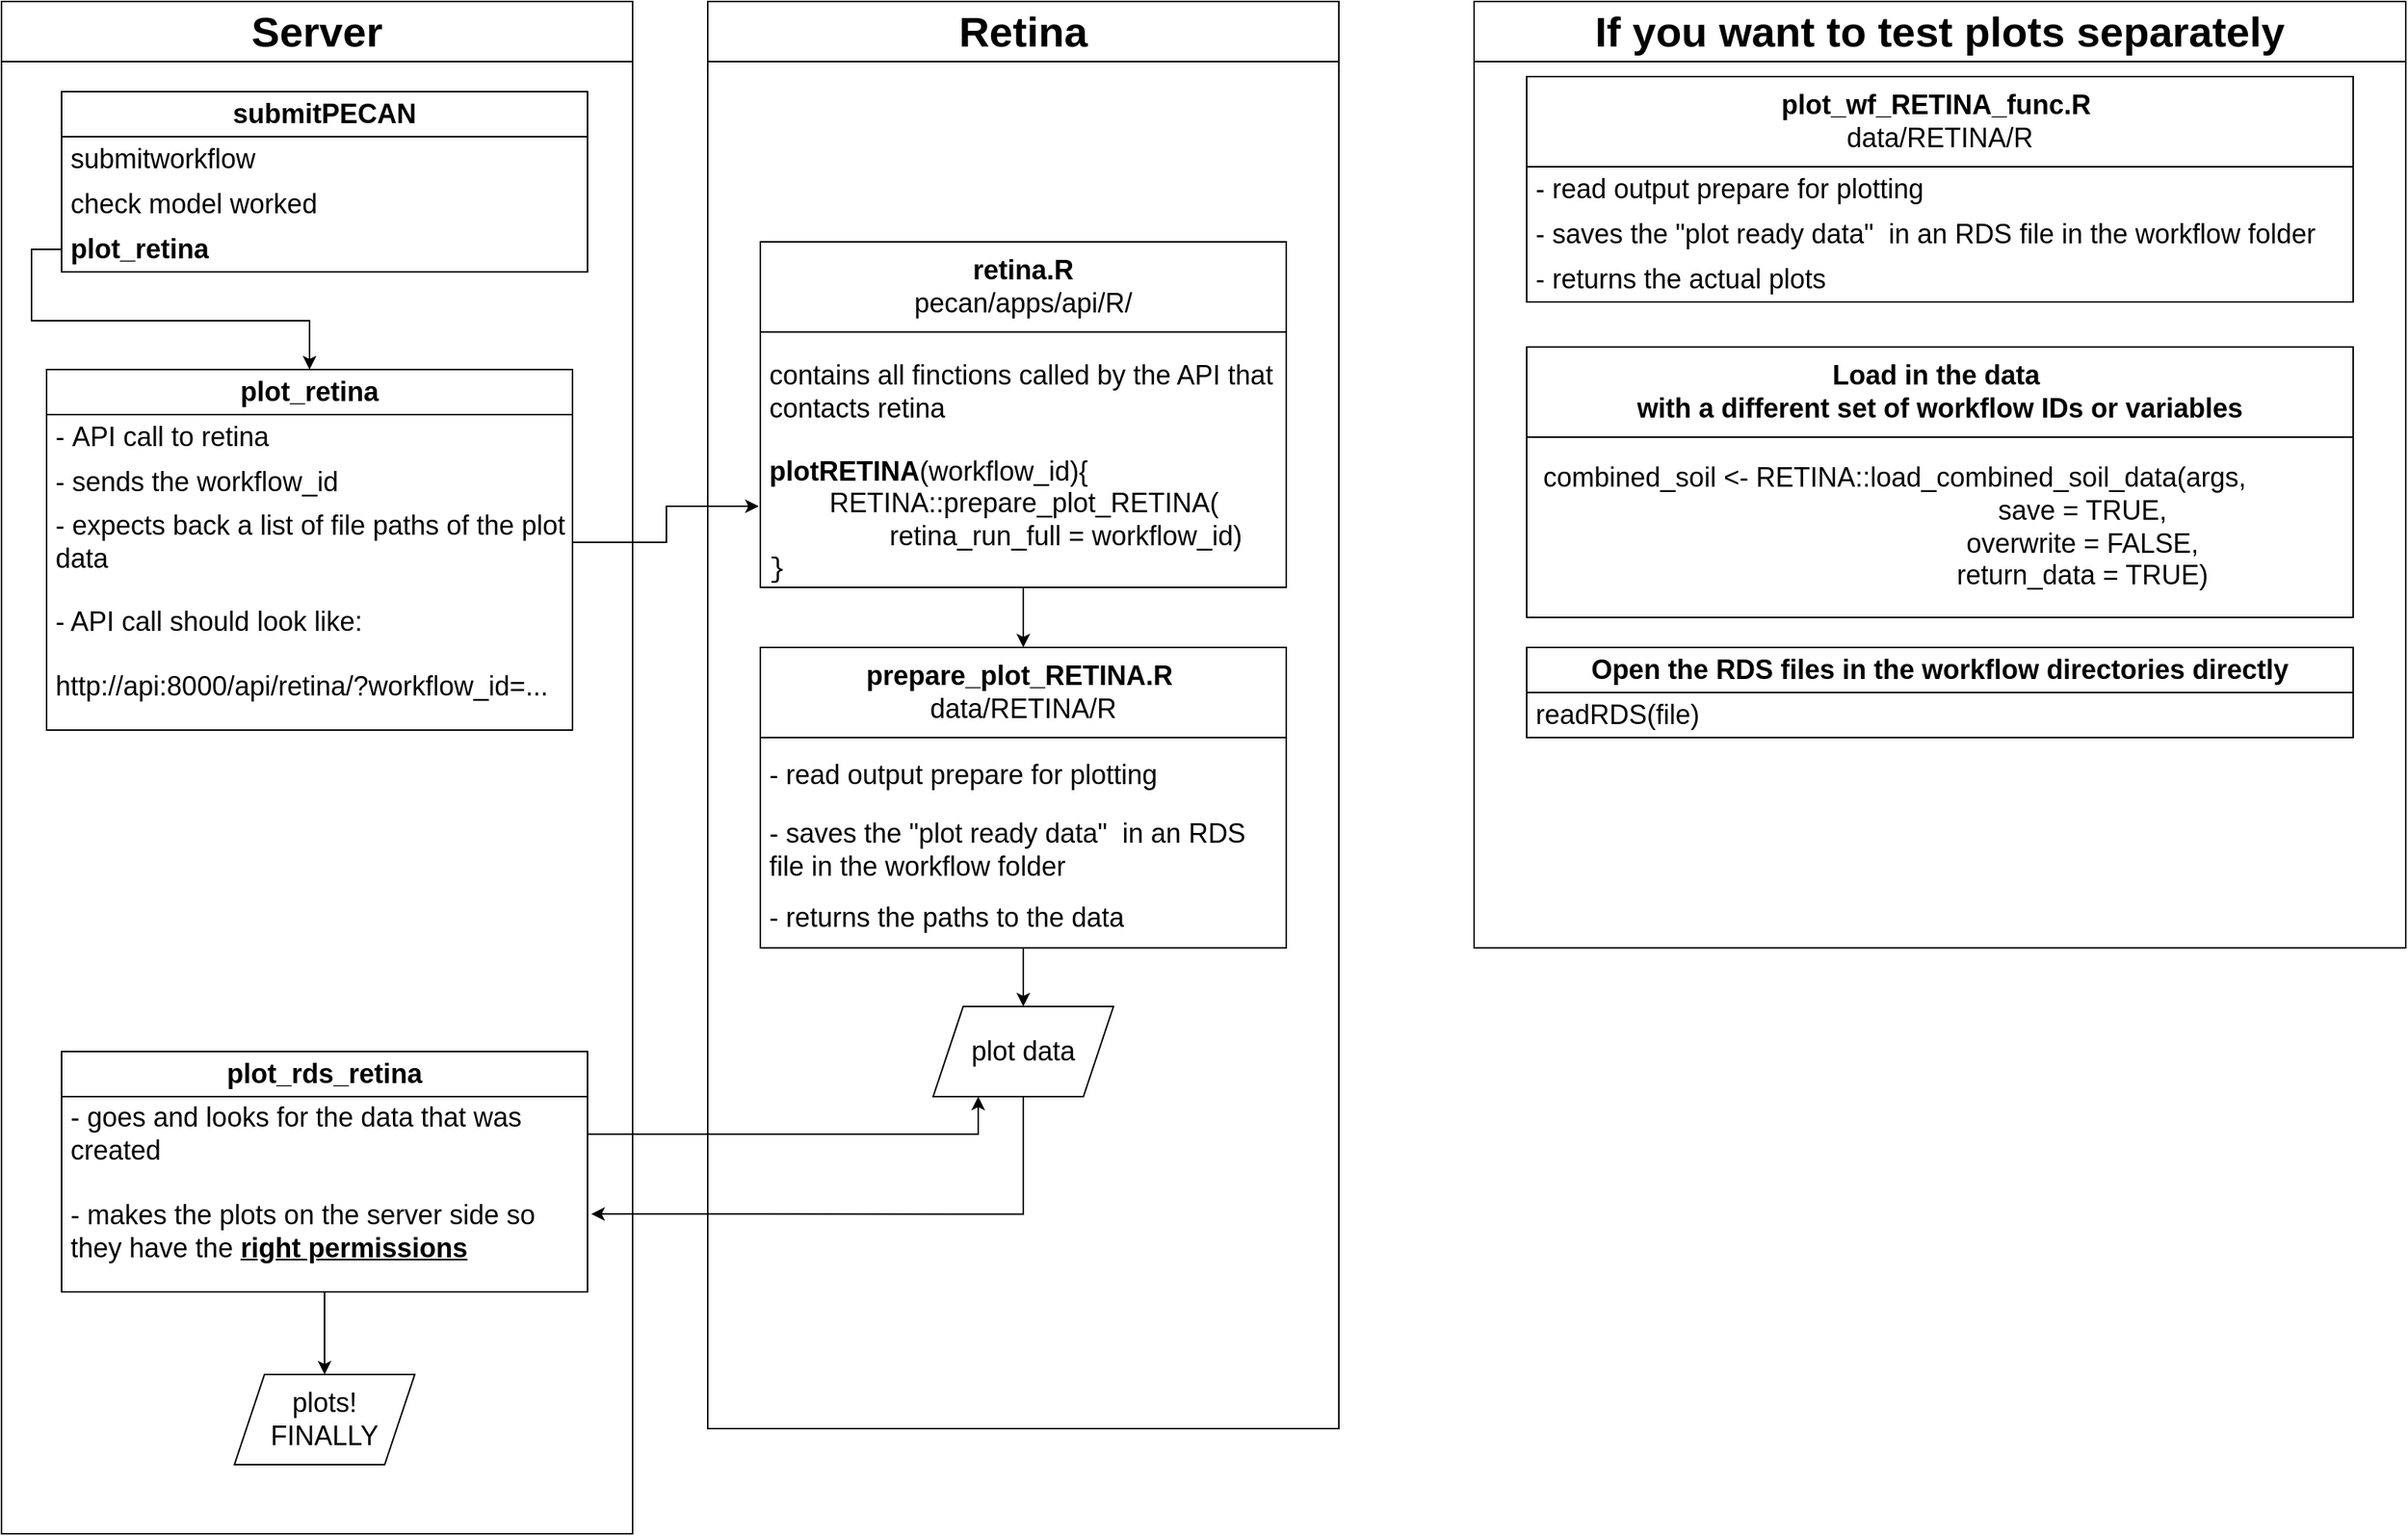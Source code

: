 <mxfile version="24.7.8">
  <diagram name="Page-1" id="o_z6orNAlU5ch8WAJZIp">
    <mxGraphModel dx="5956" dy="3308" grid="1" gridSize="10" guides="1" tooltips="1" connect="1" arrows="1" fold="1" page="1" pageScale="1" pageWidth="850" pageHeight="1100" math="0" shadow="0">
      <root>
        <mxCell id="0" />
        <mxCell id="1" parent="0" />
        <mxCell id="aZiZh2Uj4_sIr9knH3fA-1" value="&lt;font style=&quot;font-size: 28px;&quot;&gt;Server&lt;/font&gt;" style="swimlane;whiteSpace=wrap;html=1;fontSize=18;startSize=40;" vertex="1" parent="1">
          <mxGeometry x="50" y="40" width="420" height="1020" as="geometry" />
        </mxCell>
        <mxCell id="aZiZh2Uj4_sIr9knH3fA-3" value="&lt;b&gt;submitPECAN&lt;/b&gt;" style="swimlane;fontStyle=0;childLayout=stackLayout;horizontal=1;startSize=30;horizontalStack=0;resizeParent=1;resizeParentMax=0;resizeLast=0;collapsible=1;marginBottom=0;whiteSpace=wrap;html=1;fontSize=18;" vertex="1" parent="aZiZh2Uj4_sIr9knH3fA-1">
          <mxGeometry x="40" y="60" width="350" height="120" as="geometry" />
        </mxCell>
        <mxCell id="aZiZh2Uj4_sIr9knH3fA-4" value="submitworkflow" style="text;strokeColor=none;fillColor=none;align=left;verticalAlign=middle;spacingLeft=4;spacingRight=4;overflow=hidden;points=[[0,0.5],[1,0.5]];portConstraint=eastwest;rotatable=0;whiteSpace=wrap;html=1;fontSize=18;" vertex="1" parent="aZiZh2Uj4_sIr9knH3fA-3">
          <mxGeometry y="30" width="350" height="30" as="geometry" />
        </mxCell>
        <mxCell id="aZiZh2Uj4_sIr9knH3fA-5" value="check model worked" style="text;strokeColor=none;fillColor=none;align=left;verticalAlign=middle;spacingLeft=4;spacingRight=4;overflow=hidden;points=[[0,0.5],[1,0.5]];portConstraint=eastwest;rotatable=0;whiteSpace=wrap;html=1;fontSize=18;" vertex="1" parent="aZiZh2Uj4_sIr9knH3fA-3">
          <mxGeometry y="60" width="350" height="30" as="geometry" />
        </mxCell>
        <mxCell id="aZiZh2Uj4_sIr9knH3fA-6" value="&lt;b&gt;plot_retina&lt;/b&gt;" style="text;strokeColor=none;fillColor=none;align=left;verticalAlign=middle;spacingLeft=4;spacingRight=4;overflow=hidden;points=[[0,0.5],[1,0.5]];portConstraint=eastwest;rotatable=0;whiteSpace=wrap;html=1;fontSize=18;" vertex="1" parent="aZiZh2Uj4_sIr9knH3fA-3">
          <mxGeometry y="90" width="350" height="30" as="geometry" />
        </mxCell>
        <mxCell id="aZiZh2Uj4_sIr9knH3fA-8" style="edgeStyle=orthogonalEdgeStyle;rounded=0;orthogonalLoop=1;jettySize=auto;html=1;exitX=0;exitY=0.5;exitDx=0;exitDy=0;entryX=0.5;entryY=0;entryDx=0;entryDy=0;fontSize=18;" edge="1" parent="aZiZh2Uj4_sIr9knH3fA-1" source="aZiZh2Uj4_sIr9knH3fA-6" target="aZiZh2Uj4_sIr9knH3fA-57">
          <mxGeometry relative="1" as="geometry">
            <mxPoint x="90" y="305" as="targetPoint" />
          </mxGeometry>
        </mxCell>
        <mxCell id="aZiZh2Uj4_sIr9knH3fA-37" style="edgeStyle=orthogonalEdgeStyle;rounded=0;orthogonalLoop=1;jettySize=auto;html=1;fontSize=18;entryX=0.5;entryY=0;entryDx=0;entryDy=0;" edge="1" parent="aZiZh2Uj4_sIr9knH3fA-1" source="aZiZh2Uj4_sIr9knH3fA-29" target="aZiZh2Uj4_sIr9knH3fA-38">
          <mxGeometry relative="1" as="geometry">
            <mxPoint x="185" y="762" as="targetPoint" />
          </mxGeometry>
        </mxCell>
        <mxCell id="aZiZh2Uj4_sIr9knH3fA-29" value="&lt;div style=&quot;text-align: left; font-size: 18px;&quot;&gt;&lt;span style=&quot;background-color: initial; font-size: 18px;&quot;&gt;&lt;b style=&quot;font-size: 18px;&quot;&gt;plot_rds_retina&lt;/b&gt;&lt;/span&gt;&lt;/div&gt;" style="swimlane;fontStyle=0;childLayout=stackLayout;horizontal=1;startSize=30;horizontalStack=0;resizeParent=1;resizeParentMax=0;resizeLast=0;collapsible=1;marginBottom=0;whiteSpace=wrap;html=1;fontSize=18;" vertex="1" parent="aZiZh2Uj4_sIr9knH3fA-1">
          <mxGeometry x="40" y="699" width="350" height="160" as="geometry" />
        </mxCell>
        <mxCell id="aZiZh2Uj4_sIr9knH3fA-30" value="&lt;span style=&quot;font-size: 18px;&quot;&gt;- goes and looks for the data that was created&lt;/span&gt;" style="text;strokeColor=none;fillColor=none;align=left;verticalAlign=middle;spacingLeft=4;spacingRight=4;overflow=hidden;points=[[0,0.5],[1,0.5]];portConstraint=eastwest;rotatable=0;whiteSpace=wrap;html=1;fontStyle=0;fontSize=18;" vertex="1" parent="aZiZh2Uj4_sIr9knH3fA-29">
          <mxGeometry y="30" width="350" height="50" as="geometry" />
        </mxCell>
        <mxCell id="aZiZh2Uj4_sIr9knH3fA-31" value="- makes the plots on the server side so they have the &lt;b style=&quot;font-size: 18px;&quot;&gt;&lt;u style=&quot;font-size: 18px;&quot;&gt;right permissions&lt;/u&gt;&lt;/b&gt;" style="text;strokeColor=none;fillColor=none;align=left;verticalAlign=middle;spacingLeft=4;spacingRight=4;overflow=hidden;points=[[0,0.5],[1,0.5]];portConstraint=eastwest;rotatable=0;whiteSpace=wrap;html=1;fontStyle=0;fontSize=18;" vertex="1" parent="aZiZh2Uj4_sIr9knH3fA-29">
          <mxGeometry y="80" width="350" height="80" as="geometry" />
        </mxCell>
        <mxCell id="aZiZh2Uj4_sIr9knH3fA-38" value="plots!&lt;div style=&quot;font-size: 18px;&quot;&gt;FINALLY&lt;/div&gt;" style="shape=parallelogram;perimeter=parallelogramPerimeter;whiteSpace=wrap;html=1;fixedSize=1;fontSize=18;" vertex="1" parent="aZiZh2Uj4_sIr9knH3fA-1">
          <mxGeometry x="155" y="914" width="120" height="60" as="geometry" />
        </mxCell>
        <mxCell id="aZiZh2Uj4_sIr9knH3fA-57" value="&lt;div style=&quot;text-align: left; font-size: 18px;&quot;&gt;&lt;span style=&quot;background-color: initial; font-size: 18px;&quot;&gt;&lt;b style=&quot;font-size: 18px;&quot;&gt;plot_retina&lt;/b&gt;&lt;/span&gt;&lt;/div&gt;" style="swimlane;fontStyle=0;childLayout=stackLayout;horizontal=1;startSize=30;horizontalStack=0;resizeParent=1;resizeParentMax=0;resizeLast=0;collapsible=1;marginBottom=0;whiteSpace=wrap;html=1;fontSize=18;" vertex="1" parent="aZiZh2Uj4_sIr9knH3fA-1">
          <mxGeometry x="30" y="245" width="350" height="240" as="geometry">
            <mxRectangle x="860" y="860" width="100" height="30" as="alternateBounds" />
          </mxGeometry>
        </mxCell>
        <mxCell id="aZiZh2Uj4_sIr9knH3fA-58" value="&lt;span style=&quot;font-size: 18px;&quot;&gt;-&amp;nbsp;&lt;/span&gt;&lt;span style=&quot;text-align: center; font-size: 18px;&quot;&gt;API call to retina&lt;br style=&quot;font-size: 18px;&quot;&gt;&lt;/span&gt;" style="text;strokeColor=none;fillColor=none;align=left;verticalAlign=middle;spacingLeft=4;spacingRight=4;overflow=hidden;points=[[0,0.5],[1,0.5]];portConstraint=eastwest;rotatable=0;whiteSpace=wrap;html=1;fontStyle=0;fontSize=18;" vertex="1" parent="aZiZh2Uj4_sIr9knH3fA-57">
          <mxGeometry y="30" width="350" height="30" as="geometry" />
        </mxCell>
        <mxCell id="aZiZh2Uj4_sIr9knH3fA-60" value="&lt;span style=&quot;text-align: center; font-size: 18px;&quot;&gt;- sends the workflow_id&amp;nbsp;&lt;/span&gt;" style="text;strokeColor=none;fillColor=none;align=left;verticalAlign=middle;spacingLeft=4;spacingRight=4;overflow=hidden;points=[[0,0.5],[1,0.5]];portConstraint=eastwest;rotatable=0;whiteSpace=wrap;html=1;fontStyle=0;fontSize=18;" vertex="1" parent="aZiZh2Uj4_sIr9knH3fA-57">
          <mxGeometry y="60" width="350" height="30" as="geometry" />
        </mxCell>
        <mxCell id="aZiZh2Uj4_sIr9knH3fA-61" value="- expects back a list of file paths of the plot data" style="text;strokeColor=none;fillColor=none;align=left;verticalAlign=middle;spacingLeft=4;spacingRight=4;overflow=hidden;points=[[0,0.5],[1,0.5]];portConstraint=eastwest;rotatable=0;whiteSpace=wrap;html=1;fontStyle=0;fontSize=18;" vertex="1" parent="aZiZh2Uj4_sIr9knH3fA-57">
          <mxGeometry y="90" width="350" height="50" as="geometry" />
        </mxCell>
        <mxCell id="aZiZh2Uj4_sIr9knH3fA-63" value="- API call should look like:&lt;br style=&quot;font-size: 18px;&quot;&gt;&lt;br style=&quot;font-size: 18px;&quot;&gt;&lt;span style=&quot;text-align: center; font-size: 18px;&quot;&gt;http://api:8000/api/retina/?workflow_id=...&lt;br style=&quot;font-size: 18px;&quot;&gt;&lt;/span&gt;" style="text;strokeColor=none;fillColor=none;align=left;verticalAlign=middle;spacingLeft=4;spacingRight=4;overflow=hidden;points=[[0,0.5],[1,0.5]];portConstraint=eastwest;rotatable=0;whiteSpace=wrap;html=1;fontStyle=0;fontSize=18;" vertex="1" parent="aZiZh2Uj4_sIr9knH3fA-57">
          <mxGeometry y="140" width="350" height="100" as="geometry" />
        </mxCell>
        <mxCell id="aZiZh2Uj4_sIr9knH3fA-2" value="&lt;font style=&quot;font-size: 28px;&quot;&gt;Retina&lt;/font&gt;" style="swimlane;whiteSpace=wrap;html=1;fontSize=18;startSize=40;" vertex="1" parent="1">
          <mxGeometry x="520" y="40" width="420" height="950" as="geometry" />
        </mxCell>
        <mxCell id="aZiZh2Uj4_sIr9knH3fA-25" style="edgeStyle=orthogonalEdgeStyle;rounded=0;orthogonalLoop=1;jettySize=auto;html=1;fontSize=18;" edge="1" parent="aZiZh2Uj4_sIr9knH3fA-2" source="aZiZh2Uj4_sIr9knH3fA-11" target="aZiZh2Uj4_sIr9knH3fA-21">
          <mxGeometry relative="1" as="geometry" />
        </mxCell>
        <mxCell id="aZiZh2Uj4_sIr9knH3fA-11" value="&lt;b&gt;retina.R&lt;br style=&quot;font-size: 18px;&quot;&gt;&lt;/b&gt;pecan/apps/api/R/" style="swimlane;fontStyle=0;childLayout=stackLayout;horizontal=1;startSize=60;horizontalStack=0;resizeParent=1;resizeParentMax=0;resizeLast=0;collapsible=1;marginBottom=0;whiteSpace=wrap;html=1;fontSize=18;" vertex="1" parent="aZiZh2Uj4_sIr9knH3fA-2">
          <mxGeometry x="35" y="160" width="350" height="230" as="geometry" />
        </mxCell>
        <mxCell id="aZiZh2Uj4_sIr9knH3fA-12" value="contains all finctions called by the API that contacts retina" style="text;strokeColor=none;fillColor=none;align=left;verticalAlign=middle;spacingLeft=4;spacingRight=4;overflow=hidden;points=[[0,0.5],[1,0.5]];portConstraint=eastwest;rotatable=0;whiteSpace=wrap;html=1;fontSize=18;" vertex="1" parent="aZiZh2Uj4_sIr9knH3fA-11">
          <mxGeometry y="60" width="350" height="80" as="geometry" />
        </mxCell>
        <mxCell id="aZiZh2Uj4_sIr9knH3fA-69" value="&lt;font face=&quot;Helvetica&quot; style=&quot;font-size: 18px;&quot;&gt;&lt;b&gt;plotRETINA&lt;/b&gt;(workflow_id){&lt;/font&gt;&lt;div style=&quot;&quot;&gt;&lt;font face=&quot;Helvetica&quot; style=&quot;font-size: 18px;&quot;&gt;&lt;span style=&quot;background-color: initial;&quot;&gt;&lt;span style=&quot;white-space: pre;&quot;&gt;&#x9;&lt;/span&gt;RETINA::prepare_plot_RETINA(&lt;/span&gt;&lt;/font&gt;&lt;div style=&quot;&quot;&gt;&lt;font face=&quot;Helvetica&quot; style=&quot;font-size: 18px;&quot;&gt;&lt;span style=&quot;background-color: initial;&quot;&gt;&lt;span style=&quot;white-space: pre;&quot;&gt;&#x9;&lt;span style=&quot;white-space: pre;&quot;&gt;&#x9;&lt;/span&gt;&lt;/span&gt;retina_run_full = workflow_id)&lt;/span&gt;&lt;/font&gt;&lt;div style=&quot;&quot;&gt;&lt;font face=&quot;Courier New&quot; style=&quot;font-size: 18px;&quot;&gt;}&lt;/font&gt;&lt;/div&gt;&lt;/div&gt;&lt;/div&gt;" style="text;strokeColor=none;fillColor=none;align=left;verticalAlign=middle;spacingLeft=4;spacingRight=4;overflow=hidden;points=[[0,0.5],[1,0.5]];portConstraint=eastwest;rotatable=0;whiteSpace=wrap;html=1;fontSize=18;" vertex="1" parent="aZiZh2Uj4_sIr9knH3fA-11">
          <mxGeometry y="140" width="350" height="90" as="geometry" />
        </mxCell>
        <mxCell id="aZiZh2Uj4_sIr9knH3fA-21" value="&lt;b style=&quot;text-align: left; font-size: 18px;&quot;&gt;prepare_plot_RETINA.R&amp;nbsp;&lt;/b&gt;&lt;div style=&quot;font-size: 18px;&quot;&gt;data/RETINA/R&lt;/div&gt;" style="swimlane;fontStyle=0;childLayout=stackLayout;horizontal=1;startSize=60;horizontalStack=0;resizeParent=1;resizeParentMax=0;resizeLast=0;collapsible=1;marginBottom=0;whiteSpace=wrap;html=1;fontSize=18;" vertex="1" parent="aZiZh2Uj4_sIr9knH3fA-2">
          <mxGeometry x="35" y="430" width="350" height="200" as="geometry" />
        </mxCell>
        <mxCell id="aZiZh2Uj4_sIr9knH3fA-22" value="&lt;span style=&quot;font-size: 18px;&quot;&gt;- read output prepare for plotting&lt;/span&gt;" style="text;strokeColor=none;fillColor=none;align=left;verticalAlign=middle;spacingLeft=4;spacingRight=4;overflow=hidden;points=[[0,0.5],[1,0.5]];portConstraint=eastwest;rotatable=0;whiteSpace=wrap;html=1;fontStyle=0;fontSize=18;" vertex="1" parent="aZiZh2Uj4_sIr9knH3fA-21">
          <mxGeometry y="60" width="350" height="50" as="geometry" />
        </mxCell>
        <mxCell id="aZiZh2Uj4_sIr9knH3fA-23" value="&lt;span style=&quot;font-size: 18px;&quot;&gt;- saves the &quot;plot ready data&quot;&amp;nbsp; in an RDS file in the workflow folder&lt;/span&gt;" style="text;strokeColor=none;fillColor=none;align=left;verticalAlign=middle;spacingLeft=4;spacingRight=4;overflow=hidden;points=[[0,0.5],[1,0.5]];portConstraint=eastwest;rotatable=0;whiteSpace=wrap;html=1;fontStyle=0;fontSize=18;" vertex="1" parent="aZiZh2Uj4_sIr9knH3fA-21">
          <mxGeometry y="110" width="350" height="50" as="geometry" />
        </mxCell>
        <mxCell id="aZiZh2Uj4_sIr9knH3fA-24" value="- returns the paths to the data" style="text;strokeColor=none;fillColor=none;align=left;verticalAlign=middle;spacingLeft=4;spacingRight=4;overflow=hidden;points=[[0,0.5],[1,0.5]];portConstraint=eastwest;rotatable=0;whiteSpace=wrap;html=1;fontSize=18;" vertex="1" parent="aZiZh2Uj4_sIr9knH3fA-21">
          <mxGeometry y="160" width="350" height="40" as="geometry" />
        </mxCell>
        <mxCell id="aZiZh2Uj4_sIr9knH3fA-26" value="plot data" style="shape=parallelogram;perimeter=parallelogramPerimeter;whiteSpace=wrap;html=1;fixedSize=1;fontSize=18;" vertex="1" parent="aZiZh2Uj4_sIr9knH3fA-2">
          <mxGeometry x="150" y="669" width="120" height="60" as="geometry" />
        </mxCell>
        <mxCell id="aZiZh2Uj4_sIr9knH3fA-27" style="edgeStyle=orthogonalEdgeStyle;rounded=0;orthogonalLoop=1;jettySize=auto;html=1;entryX=0.5;entryY=0;entryDx=0;entryDy=0;fontSize=18;" edge="1" parent="aZiZh2Uj4_sIr9knH3fA-2" source="aZiZh2Uj4_sIr9knH3fA-21" target="aZiZh2Uj4_sIr9knH3fA-26">
          <mxGeometry relative="1" as="geometry" />
        </mxCell>
        <mxCell id="aZiZh2Uj4_sIr9knH3fA-9" style="edgeStyle=orthogonalEdgeStyle;rounded=0;orthogonalLoop=1;jettySize=auto;html=1;exitX=1;exitY=0.5;exitDx=0;exitDy=0;entryX=-0.003;entryY=0.4;entryDx=0;entryDy=0;fontSize=18;entryPerimeter=0;" edge="1" parent="1" source="aZiZh2Uj4_sIr9knH3fA-61" target="aZiZh2Uj4_sIr9knH3fA-69">
          <mxGeometry relative="1" as="geometry">
            <mxPoint x="585" y="230" as="targetPoint" />
            <mxPoint x="290" y="435" as="sourcePoint" />
          </mxGeometry>
        </mxCell>
        <mxCell id="aZiZh2Uj4_sIr9knH3fA-35" style="edgeStyle=orthogonalEdgeStyle;rounded=0;orthogonalLoop=1;jettySize=auto;html=1;exitX=1;exitY=0.5;exitDx=0;exitDy=0;entryX=0.25;entryY=1;entryDx=0;entryDy=0;fontSize=18;" edge="1" parent="1" source="aZiZh2Uj4_sIr9knH3fA-30" target="aZiZh2Uj4_sIr9knH3fA-26">
          <mxGeometry relative="1" as="geometry" />
        </mxCell>
        <mxCell id="aZiZh2Uj4_sIr9knH3fA-36" style="edgeStyle=orthogonalEdgeStyle;rounded=0;orthogonalLoop=1;jettySize=auto;html=1;exitX=0.5;exitY=1;exitDx=0;exitDy=0;entryX=1.007;entryY=0.352;entryDx=0;entryDy=0;entryPerimeter=0;fontSize=18;" edge="1" parent="1" source="aZiZh2Uj4_sIr9knH3fA-26" target="aZiZh2Uj4_sIr9knH3fA-31">
          <mxGeometry relative="1" as="geometry" />
        </mxCell>
        <mxCell id="aZiZh2Uj4_sIr9knH3fA-39" value="&lt;font style=&quot;font-size: 28px;&quot;&gt;If you want to test plots separately&lt;/font&gt;" style="swimlane;whiteSpace=wrap;html=1;fontSize=18;startSize=40;" vertex="1" parent="1">
          <mxGeometry x="1030" y="40" width="620" height="630" as="geometry" />
        </mxCell>
        <mxCell id="aZiZh2Uj4_sIr9knH3fA-44" value="&lt;b style=&quot;text-align: left; font-size: 18px;&quot;&gt;plot_wf_RETINA_func.R&amp;nbsp;&lt;/b&gt;&lt;div style=&quot;font-size: 18px;&quot;&gt;data/RETINA/R&lt;/div&gt;" style="swimlane;fontStyle=0;childLayout=stackLayout;horizontal=1;startSize=60;horizontalStack=0;resizeParent=1;resizeParentMax=0;resizeLast=0;collapsible=1;marginBottom=0;whiteSpace=wrap;html=1;fontSize=18;" vertex="1" parent="aZiZh2Uj4_sIr9knH3fA-39">
          <mxGeometry x="35" y="50" width="550" height="150" as="geometry" />
        </mxCell>
        <mxCell id="aZiZh2Uj4_sIr9knH3fA-45" value="&lt;span style=&quot;font-size: 18px;&quot;&gt;- read output prepare for plotting&lt;/span&gt;" style="text;strokeColor=none;fillColor=none;align=left;verticalAlign=middle;spacingLeft=4;spacingRight=4;overflow=hidden;points=[[0,0.5],[1,0.5]];portConstraint=eastwest;rotatable=0;whiteSpace=wrap;html=1;fontStyle=0;fontSize=18;" vertex="1" parent="aZiZh2Uj4_sIr9knH3fA-44">
          <mxGeometry y="60" width="550" height="30" as="geometry" />
        </mxCell>
        <mxCell id="aZiZh2Uj4_sIr9knH3fA-46" value="&lt;span style=&quot;font-size: 18px;&quot;&gt;- saves the &quot;plot ready data&quot;&amp;nbsp; in an RDS file in the workflow folder&lt;/span&gt;" style="text;strokeColor=none;fillColor=none;align=left;verticalAlign=middle;spacingLeft=4;spacingRight=4;overflow=hidden;points=[[0,0.5],[1,0.5]];portConstraint=eastwest;rotatable=0;whiteSpace=wrap;html=1;fontStyle=0;fontSize=18;" vertex="1" parent="aZiZh2Uj4_sIr9knH3fA-44">
          <mxGeometry y="90" width="550" height="30" as="geometry" />
        </mxCell>
        <mxCell id="aZiZh2Uj4_sIr9knH3fA-47" value="- returns the actual plots" style="text;strokeColor=none;fillColor=none;align=left;verticalAlign=middle;spacingLeft=4;spacingRight=4;overflow=hidden;points=[[0,0.5],[1,0.5]];portConstraint=eastwest;rotatable=0;whiteSpace=wrap;html=1;fontSize=18;" vertex="1" parent="aZiZh2Uj4_sIr9knH3fA-44">
          <mxGeometry y="120" width="550" height="30" as="geometry" />
        </mxCell>
        <mxCell id="aZiZh2Uj4_sIr9knH3fA-50" value="&lt;div style=&quot;text-align: left; font-size: 18px;&quot;&gt;&lt;span style=&quot;background-color: initial; font-size: 18px;&quot;&gt;&lt;b style=&quot;font-size: 18px;&quot;&gt;Open the RDS files in the workflow directories directly&lt;/b&gt;&lt;/span&gt;&lt;/div&gt;" style="swimlane;fontStyle=0;childLayout=stackLayout;horizontal=1;startSize=30;horizontalStack=0;resizeParent=1;resizeParentMax=0;resizeLast=0;collapsible=1;marginBottom=0;whiteSpace=wrap;html=1;fontSize=18;" vertex="1" parent="aZiZh2Uj4_sIr9knH3fA-39">
          <mxGeometry x="35" y="430" width="550" height="60" as="geometry" />
        </mxCell>
        <mxCell id="aZiZh2Uj4_sIr9knH3fA-51" value="&lt;span style=&quot;font-size: 18px;&quot;&gt;readRDS(file)&lt;/span&gt;" style="text;strokeColor=none;fillColor=none;align=left;verticalAlign=middle;spacingLeft=4;spacingRight=4;overflow=hidden;points=[[0,0.5],[1,0.5]];portConstraint=eastwest;rotatable=0;whiteSpace=wrap;html=1;fontStyle=0;fontSize=18;" vertex="1" parent="aZiZh2Uj4_sIr9knH3fA-50">
          <mxGeometry y="30" width="550" height="30" as="geometry" />
        </mxCell>
        <mxCell id="aZiZh2Uj4_sIr9knH3fA-80" value="&lt;div style=&quot;font-size: 18px;&quot;&gt;&lt;b&gt;Load in the data&amp;nbsp;&lt;/b&gt;&lt;/div&gt;&lt;div style=&quot;text-align: left; font-size: 18px;&quot;&gt;&lt;b&gt;with a different set of workflow IDs or variables&lt;/b&gt;&lt;br&gt;&lt;/div&gt;" style="swimlane;fontStyle=0;childLayout=stackLayout;horizontal=1;startSize=60;horizontalStack=0;resizeParent=1;resizeParentMax=0;resizeLast=0;collapsible=1;marginBottom=0;whiteSpace=wrap;html=1;fontSize=18;" vertex="1" parent="aZiZh2Uj4_sIr9knH3fA-39">
          <mxGeometry x="35" y="230" width="550" height="180" as="geometry" />
        </mxCell>
        <mxCell id="aZiZh2Uj4_sIr9knH3fA-81" value="&lt;div style=&quot;text-align: center; text-wrap: nowrap;&quot;&gt;&amp;nbsp;combined_soil &amp;lt;- RETINA::load_combined_soil_data(args,&lt;/div&gt;&lt;div style=&quot;text-align: center; text-wrap: nowrap;&quot;&gt;&amp;nbsp; &amp;nbsp; &amp;nbsp; &amp;nbsp; &amp;nbsp; &amp;nbsp; &amp;nbsp; &amp;nbsp; &amp;nbsp; &amp;nbsp; &amp;nbsp; &amp;nbsp; &amp;nbsp; &amp;nbsp; &amp;nbsp; &amp;nbsp; &amp;nbsp; &amp;nbsp; &amp;nbsp; &amp;nbsp; &amp;nbsp; &amp;nbsp; &amp;nbsp; &amp;nbsp; &amp;nbsp; &amp;nbsp;save = TRUE,&lt;/div&gt;&lt;div style=&quot;text-align: center; text-wrap: nowrap;&quot;&gt;&amp;nbsp; &amp;nbsp; &amp;nbsp; &amp;nbsp; &amp;nbsp; &amp;nbsp; &amp;nbsp; &amp;nbsp; &amp;nbsp; &amp;nbsp; &amp;nbsp; &amp;nbsp; &amp;nbsp; &amp;nbsp; &amp;nbsp; &amp;nbsp; &amp;nbsp; &amp;nbsp; &amp;nbsp; &amp;nbsp; &amp;nbsp; &amp;nbsp; &amp;nbsp; &amp;nbsp; &amp;nbsp; &amp;nbsp;overwrite = FALSE,&lt;/div&gt;&lt;div style=&quot;text-align: center; text-wrap: nowrap;&quot;&gt;&amp;nbsp; &amp;nbsp; &amp;nbsp; &amp;nbsp; &amp;nbsp; &amp;nbsp; &amp;nbsp; &amp;nbsp; &amp;nbsp; &amp;nbsp; &amp;nbsp; &amp;nbsp; &amp;nbsp; &amp;nbsp; &amp;nbsp; &amp;nbsp; &amp;nbsp; &amp;nbsp; &amp;nbsp; &amp;nbsp; &amp;nbsp; &amp;nbsp; &amp;nbsp; &amp;nbsp; &amp;nbsp; &amp;nbsp;return_data = TRUE)&lt;/div&gt;" style="text;strokeColor=none;fillColor=none;align=left;verticalAlign=middle;spacingLeft=4;spacingRight=4;overflow=hidden;points=[[0,0.5],[1,0.5]];portConstraint=eastwest;rotatable=0;whiteSpace=wrap;html=1;fontStyle=0;fontSize=18;" vertex="1" parent="aZiZh2Uj4_sIr9knH3fA-80">
          <mxGeometry y="60" width="550" height="120" as="geometry" />
        </mxCell>
      </root>
    </mxGraphModel>
  </diagram>
</mxfile>
